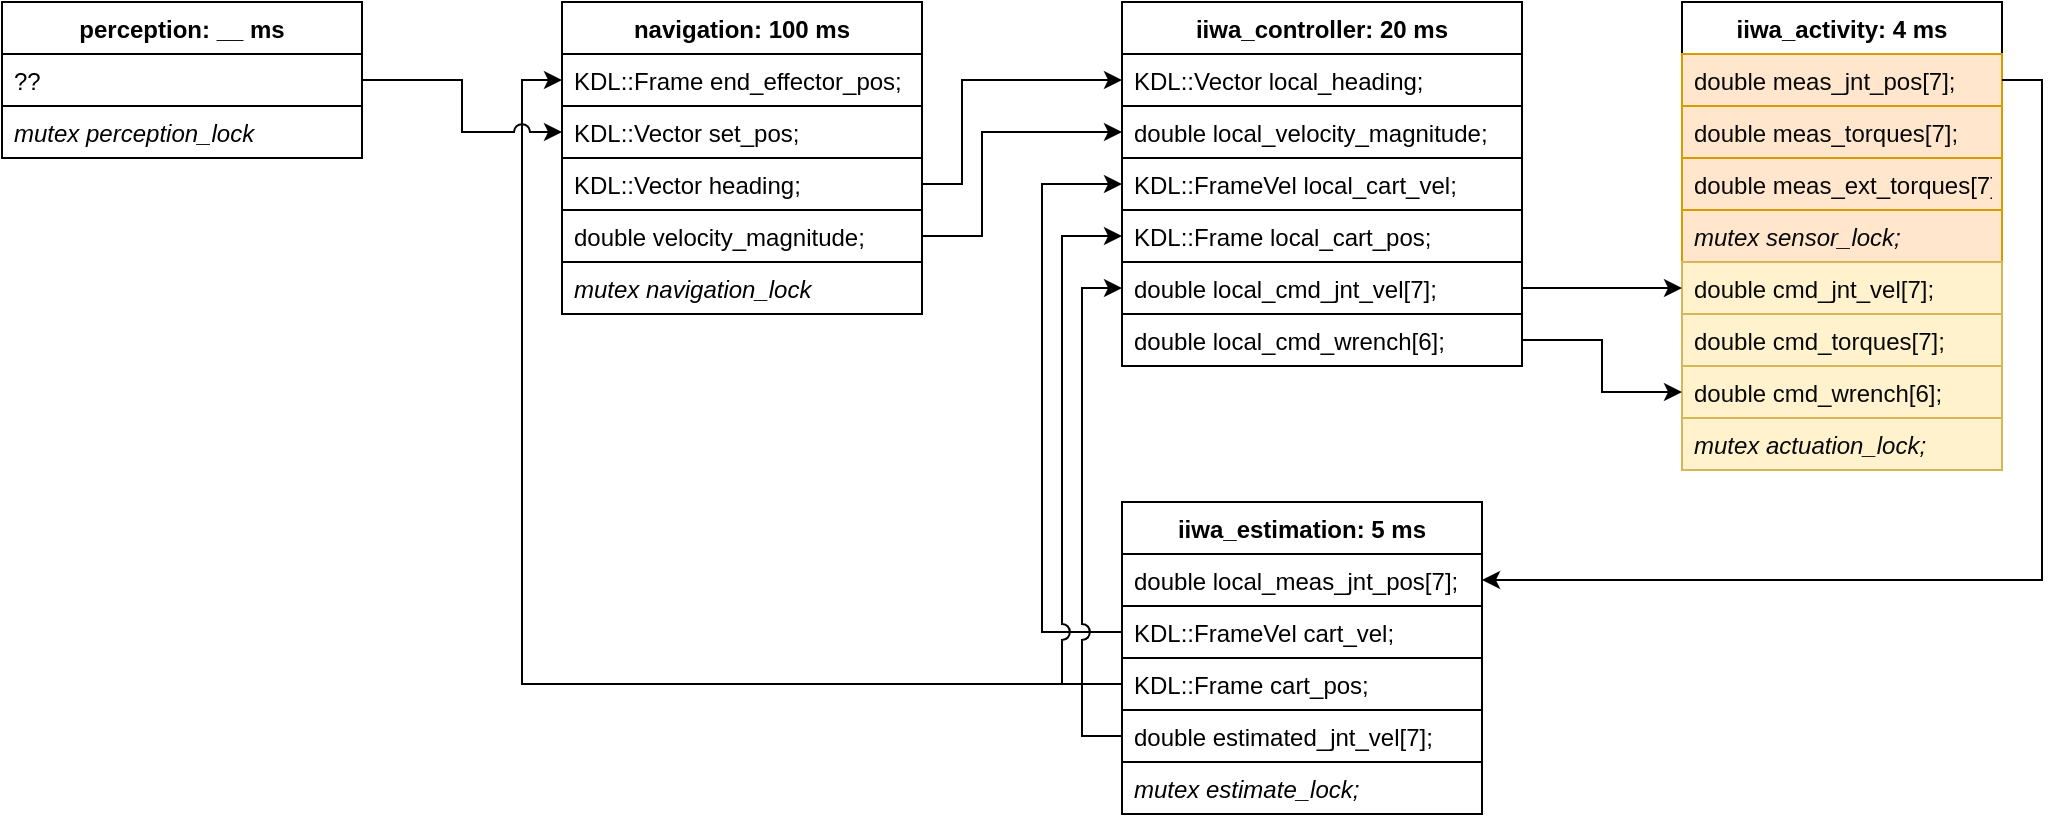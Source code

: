 <mxfile version="20.8.10" type="device"><diagram id="isR3lYBBgVFcOuXU4SVR" name="Page-1"><mxGraphModel dx="1386" dy="820" grid="1" gridSize="10" guides="1" tooltips="1" connect="1" arrows="1" fold="1" page="1" pageScale="1" pageWidth="1169" pageHeight="827" math="1" shadow="0"><root><mxCell id="0"/><mxCell id="1" parent="0"/><mxCell id="2z5hCUkhCzuRCk7MOXWT-2" value="iiwa_activity: 4 ms" style="swimlane;fontStyle=1;align=center;verticalAlign=top;childLayout=stackLayout;horizontal=1;startSize=26;horizontalStack=0;resizeParent=1;resizeParentMax=0;resizeLast=0;collapsible=1;marginBottom=0;rotation=0;" parent="1" vertex="1"><mxGeometry x="940" y="40" width="160" height="234" as="geometry"><mxRectangle x="520" y="210" width="160" height="30" as="alternateBounds"/></mxGeometry></mxCell><mxCell id="2z5hCUkhCzuRCk7MOXWT-3" value="double meas_jnt_pos[7];" style="text;strokeColor=#d79b00;fillColor=#ffe6cc;align=left;verticalAlign=top;spacingLeft=4;spacingRight=4;overflow=hidden;rotatable=0;points=[[0,0.5],[1,0.5]];portConstraint=eastwest;fontColor=#080808;" parent="2z5hCUkhCzuRCk7MOXWT-2" vertex="1"><mxGeometry y="26" width="160" height="26" as="geometry"/></mxCell><mxCell id="2z5hCUkhCzuRCk7MOXWT-11" value="double meas_torques[7];" style="text;strokeColor=#d79b00;fillColor=#ffe6cc;align=left;verticalAlign=top;spacingLeft=4;spacingRight=4;overflow=hidden;rotatable=0;points=[[0,0.5],[1,0.5]];portConstraint=eastwest;fontColor=#080808;" parent="2z5hCUkhCzuRCk7MOXWT-2" vertex="1"><mxGeometry y="52" width="160" height="26" as="geometry"/></mxCell><mxCell id="2z5hCUkhCzuRCk7MOXWT-12" value="double meas_ext_torques[7];" style="text;strokeColor=#d79b00;fillColor=#ffe6cc;align=left;verticalAlign=top;spacingLeft=4;spacingRight=4;overflow=hidden;rotatable=0;points=[[0,0.5],[1,0.5]];portConstraint=eastwest;fontColor=#080808;" parent="2z5hCUkhCzuRCk7MOXWT-2" vertex="1"><mxGeometry y="78" width="160" height="26" as="geometry"/></mxCell><mxCell id="viwQj21G1f65lm8UQLOF-1" value="mutex sensor_lock;" style="text;strokeColor=#d79b00;fillColor=#ffe6cc;align=left;verticalAlign=top;spacingLeft=4;spacingRight=4;overflow=hidden;rotatable=0;points=[[0,0.5],[1,0.5]];portConstraint=eastwest;fontStyle=2;fontColor=#080808;" vertex="1" parent="2z5hCUkhCzuRCk7MOXWT-2"><mxGeometry y="104" width="160" height="26" as="geometry"/></mxCell><mxCell id="2z5hCUkhCzuRCk7MOXWT-5" value="double cmd_jnt_vel[7];" style="text;strokeColor=#d6b656;fillColor=#fff2cc;align=left;verticalAlign=top;spacingLeft=4;spacingRight=4;overflow=hidden;rotatable=0;points=[[0,0.5],[1,0.5]];portConstraint=eastwest;fontColor=#080808;" parent="2z5hCUkhCzuRCk7MOXWT-2" vertex="1"><mxGeometry y="130" width="160" height="26" as="geometry"/></mxCell><mxCell id="2z5hCUkhCzuRCk7MOXWT-7" value="double cmd_torques[7];" style="text;strokeColor=#d6b656;fillColor=#fff2cc;align=left;verticalAlign=top;spacingLeft=4;spacingRight=4;overflow=hidden;rotatable=0;points=[[0,0.5],[1,0.5]];portConstraint=eastwest;fontColor=#080808;" parent="2z5hCUkhCzuRCk7MOXWT-2" vertex="1"><mxGeometry y="156" width="160" height="26" as="geometry"/></mxCell><mxCell id="2z5hCUkhCzuRCk7MOXWT-10" value="double cmd_wrench[6];" style="text;strokeColor=#d6b656;fillColor=#fff2cc;align=left;verticalAlign=top;spacingLeft=4;spacingRight=4;overflow=hidden;rotatable=0;points=[[0,0.5],[1,0.5]];portConstraint=eastwest;fontColor=#080808;" parent="2z5hCUkhCzuRCk7MOXWT-2" vertex="1"><mxGeometry y="182" width="160" height="26" as="geometry"/></mxCell><mxCell id="viwQj21G1f65lm8UQLOF-2" value="mutex actuation_lock;" style="text;strokeColor=#d6b656;fillColor=#fff2cc;align=left;verticalAlign=top;spacingLeft=4;spacingRight=4;overflow=hidden;rotatable=0;points=[[0,0.5],[1,0.5]];portConstraint=eastwest;fontStyle=2;fontColor=#080808;" vertex="1" parent="2z5hCUkhCzuRCk7MOXWT-2"><mxGeometry y="208" width="160" height="26" as="geometry"/></mxCell><mxCell id="2z5hCUkhCzuRCk7MOXWT-13" value="iiwa_controller: 20 ms" style="swimlane;fontStyle=1;align=center;verticalAlign=top;childLayout=stackLayout;horizontal=1;startSize=26;horizontalStack=0;resizeParent=1;resizeParentMax=0;resizeLast=0;collapsible=1;marginBottom=0;rotation=0;" parent="1" vertex="1"><mxGeometry x="660" y="40" width="200" height="182" as="geometry"><mxRectangle x="520" y="210" width="160" height="30" as="alternateBounds"/></mxGeometry></mxCell><mxCell id="viwQj21G1f65lm8UQLOF-11" value="KDL::Vector local_heading;" style="text;strokeColor=default;fillColor=none;align=left;verticalAlign=top;spacingLeft=4;spacingRight=4;overflow=hidden;rotatable=0;points=[[0,0.5],[1,0.5]];portConstraint=eastwest;" vertex="1" parent="2z5hCUkhCzuRCk7MOXWT-13"><mxGeometry y="26" width="200" height="26" as="geometry"/></mxCell><mxCell id="viwQj21G1f65lm8UQLOF-12" value="double local_velocity_magnitude;" style="text;strokeColor=default;fillColor=none;align=left;verticalAlign=top;spacingLeft=4;spacingRight=4;overflow=hidden;rotatable=0;points=[[0,0.5],[1,0.5]];portConstraint=eastwest;" vertex="1" parent="2z5hCUkhCzuRCk7MOXWT-13"><mxGeometry y="52" width="200" height="26" as="geometry"/></mxCell><mxCell id="viwQj21G1f65lm8UQLOF-13" value="KDL::FrameVel local_cart_vel;" style="text;strokeColor=default;fillColor=none;align=left;verticalAlign=top;spacingLeft=4;spacingRight=4;overflow=hidden;rotatable=0;points=[[0,0.5],[1,0.5]];portConstraint=eastwest;" vertex="1" parent="2z5hCUkhCzuRCk7MOXWT-13"><mxGeometry y="78" width="200" height="26" as="geometry"/></mxCell><mxCell id="viwQj21G1f65lm8UQLOF-14" value="KDL::Frame local_cart_pos;" style="text;strokeColor=default;fillColor=none;align=left;verticalAlign=top;spacingLeft=4;spacingRight=4;overflow=hidden;rotatable=0;points=[[0,0.5],[1,0.5]];portConstraint=eastwest;" vertex="1" parent="2z5hCUkhCzuRCk7MOXWT-13"><mxGeometry y="104" width="200" height="26" as="geometry"/></mxCell><mxCell id="viwQj21G1f65lm8UQLOF-22" value="double local_cmd_jnt_vel[7];" style="text;strokeColor=default;fillColor=none;align=left;verticalAlign=top;spacingLeft=4;spacingRight=4;overflow=hidden;rotatable=0;points=[[0,0.5],[1,0.5]];portConstraint=eastwest;" vertex="1" parent="2z5hCUkhCzuRCk7MOXWT-13"><mxGeometry y="130" width="200" height="26" as="geometry"/></mxCell><mxCell id="2z5hCUkhCzuRCk7MOXWT-19" value="double local_cmd_wrench[6];" style="text;strokeColor=default;fillColor=none;align=left;verticalAlign=top;spacingLeft=4;spacingRight=4;overflow=hidden;rotatable=0;points=[[0,0.5],[1,0.5]];portConstraint=eastwest;" parent="2z5hCUkhCzuRCk7MOXWT-13" vertex="1"><mxGeometry y="156" width="200" height="26" as="geometry"/></mxCell><mxCell id="2z5hCUkhCzuRCk7MOXWT-20" value="navigation: 100 ms" style="swimlane;fontStyle=1;align=center;verticalAlign=top;childLayout=stackLayout;horizontal=1;startSize=26;horizontalStack=0;resizeParent=1;resizeParentMax=0;resizeLast=0;collapsible=1;marginBottom=0;rotation=0;" parent="1" vertex="1"><mxGeometry x="380" y="40" width="180" height="156" as="geometry"><mxRectangle x="520" y="210" width="160" height="30" as="alternateBounds"/></mxGeometry></mxCell><mxCell id="viwQj21G1f65lm8UQLOF-10" value="KDL::Frame end_effector_pos;" style="text;strokeColor=none;fillColor=none;align=left;verticalAlign=top;spacingLeft=4;spacingRight=4;overflow=hidden;rotatable=0;points=[[0,0.5],[1,0.5]];portConstraint=eastwest;" vertex="1" parent="2z5hCUkhCzuRCk7MOXWT-20"><mxGeometry y="26" width="180" height="26" as="geometry"/></mxCell><mxCell id="viwQj21G1f65lm8UQLOF-8" value="KDL::Vector set_pos;" style="text;strokeColor=default;fillColor=none;align=left;verticalAlign=top;spacingLeft=4;spacingRight=4;overflow=hidden;rotatable=0;points=[[0,0.5],[1,0.5]];portConstraint=eastwest;" vertex="1" parent="2z5hCUkhCzuRCk7MOXWT-20"><mxGeometry y="52" width="180" height="26" as="geometry"/></mxCell><mxCell id="2z5hCUkhCzuRCk7MOXWT-21" value="KDL::Vector heading;" style="text;strokeColor=none;fillColor=none;align=left;verticalAlign=top;spacingLeft=4;spacingRight=4;overflow=hidden;rotatable=0;points=[[0,0.5],[1,0.5]];portConstraint=eastwest;" parent="2z5hCUkhCzuRCk7MOXWT-20" vertex="1"><mxGeometry y="78" width="180" height="26" as="geometry"/></mxCell><mxCell id="2z5hCUkhCzuRCk7MOXWT-26" value="double velocity_magnitude;" style="text;strokeColor=default;fillColor=none;align=left;verticalAlign=top;spacingLeft=4;spacingRight=4;overflow=hidden;rotatable=0;points=[[0,0.5],[1,0.5]];portConstraint=eastwest;" parent="2z5hCUkhCzuRCk7MOXWT-20" vertex="1"><mxGeometry y="104" width="180" height="26" as="geometry"/></mxCell><mxCell id="viwQj21G1f65lm8UQLOF-3" value="mutex navigation_lock" style="text;strokeColor=default;fillColor=none;align=left;verticalAlign=top;spacingLeft=4;spacingRight=4;overflow=hidden;rotatable=0;points=[[0,0.5],[1,0.5]];portConstraint=eastwest;fontStyle=2" vertex="1" parent="2z5hCUkhCzuRCk7MOXWT-20"><mxGeometry y="130" width="180" height="26" as="geometry"/></mxCell><mxCell id="2z5hCUkhCzuRCk7MOXWT-27" value="iiwa_estimation: 5 ms" style="swimlane;fontStyle=1;align=center;verticalAlign=top;childLayout=stackLayout;horizontal=1;startSize=26;horizontalStack=0;resizeParent=1;resizeParentMax=0;resizeLast=0;collapsible=1;marginBottom=0;rotation=0;" parent="1" vertex="1"><mxGeometry x="660" y="290" width="180" height="156" as="geometry"><mxRectangle x="520" y="210" width="160" height="30" as="alternateBounds"/></mxGeometry></mxCell><mxCell id="viwQj21G1f65lm8UQLOF-7" value="double local_meas_jnt_pos[7];" style="text;strokeColor=default;fillColor=none;align=left;verticalAlign=top;spacingLeft=4;spacingRight=4;overflow=hidden;rotatable=0;points=[[0,0.5],[1,0.5]];portConstraint=eastwest;fontStyle=0" vertex="1" parent="2z5hCUkhCzuRCk7MOXWT-27"><mxGeometry y="26" width="180" height="26" as="geometry"/></mxCell><mxCell id="viwQj21G1f65lm8UQLOF-4" value="KDL::FrameVel cart_vel;" style="text;strokeColor=default;fillColor=none;align=left;verticalAlign=top;spacingLeft=4;spacingRight=4;overflow=hidden;rotatable=0;points=[[0,0.5],[1,0.5]];portConstraint=eastwest;fontStyle=0" vertex="1" parent="2z5hCUkhCzuRCk7MOXWT-27"><mxGeometry y="52" width="180" height="26" as="geometry"/></mxCell><mxCell id="viwQj21G1f65lm8UQLOF-5" value="KDL::Frame cart_pos;" style="text;strokeColor=default;fillColor=none;align=left;verticalAlign=top;spacingLeft=4;spacingRight=4;overflow=hidden;rotatable=0;points=[[0,0.5],[1,0.5]];portConstraint=eastwest;fontStyle=0" vertex="1" parent="2z5hCUkhCzuRCk7MOXWT-27"><mxGeometry y="78" width="180" height="26" as="geometry"/></mxCell><mxCell id="viwQj21G1f65lm8UQLOF-6" value="double estimated_jnt_vel[7];" style="text;strokeColor=default;fillColor=none;align=left;verticalAlign=top;spacingLeft=4;spacingRight=4;overflow=hidden;rotatable=0;points=[[0,0.5],[1,0.5]];portConstraint=eastwest;fontStyle=0" vertex="1" parent="2z5hCUkhCzuRCk7MOXWT-27"><mxGeometry y="104" width="180" height="26" as="geometry"/></mxCell><mxCell id="2z5hCUkhCzuRCk7MOXWT-29" value="mutex estimate_lock;" style="text;strokeColor=default;fillColor=none;align=left;verticalAlign=top;spacingLeft=4;spacingRight=4;overflow=hidden;rotatable=0;points=[[0,0.5],[1,0.5]];portConstraint=eastwest;fontStyle=2" parent="2z5hCUkhCzuRCk7MOXWT-27" vertex="1"><mxGeometry y="130" width="180" height="26" as="geometry"/></mxCell><mxCell id="2z5hCUkhCzuRCk7MOXWT-30" style="edgeStyle=orthogonalEdgeStyle;rounded=0;orthogonalLoop=1;jettySize=auto;html=1;exitX=1;exitY=0.5;exitDx=0;exitDy=0;entryX=1;entryY=0.5;entryDx=0;entryDy=0;" parent="1" source="2z5hCUkhCzuRCk7MOXWT-3" target="viwQj21G1f65lm8UQLOF-7" edge="1"><mxGeometry relative="1" as="geometry"><Array as="points"><mxPoint x="1120" y="79"/><mxPoint x="1120" y="329"/></Array></mxGeometry></mxCell><mxCell id="viwQj21G1f65lm8UQLOF-15" style="edgeStyle=orthogonalEdgeStyle;rounded=0;orthogonalLoop=1;jettySize=auto;html=1;exitX=1;exitY=0.5;exitDx=0;exitDy=0;entryX=0;entryY=0.5;entryDx=0;entryDy=0;fontColor=#080808;" edge="1" parent="1" source="2z5hCUkhCzuRCk7MOXWT-21" target="viwQj21G1f65lm8UQLOF-11"><mxGeometry relative="1" as="geometry"><Array as="points"><mxPoint x="580" y="131"/><mxPoint x="580" y="79"/></Array></mxGeometry></mxCell><mxCell id="viwQj21G1f65lm8UQLOF-16" style="edgeStyle=orthogonalEdgeStyle;rounded=0;orthogonalLoop=1;jettySize=auto;html=1;exitX=1;exitY=0.5;exitDx=0;exitDy=0;entryX=0;entryY=0.5;entryDx=0;entryDy=0;fontColor=#080808;" edge="1" parent="1" source="2z5hCUkhCzuRCk7MOXWT-26" target="viwQj21G1f65lm8UQLOF-12"><mxGeometry relative="1" as="geometry"><Array as="points"><mxPoint x="590" y="157"/><mxPoint x="590" y="105"/></Array></mxGeometry></mxCell><mxCell id="viwQj21G1f65lm8UQLOF-17" style="edgeStyle=orthogonalEdgeStyle;rounded=0;orthogonalLoop=1;jettySize=auto;html=1;exitX=1;exitY=0.5;exitDx=0;exitDy=0;entryX=0;entryY=0.5;entryDx=0;entryDy=0;fontColor=#080808;" edge="1" parent="1" source="2z5hCUkhCzuRCk7MOXWT-19" target="2z5hCUkhCzuRCk7MOXWT-10"><mxGeometry relative="1" as="geometry"/></mxCell><mxCell id="viwQj21G1f65lm8UQLOF-18" style="edgeStyle=orthogonalEdgeStyle;rounded=0;orthogonalLoop=1;jettySize=auto;html=1;exitX=0;exitY=0.5;exitDx=0;exitDy=0;entryX=0;entryY=0.5;entryDx=0;entryDy=0;fontColor=#080808;" edge="1" parent="1" source="viwQj21G1f65lm8UQLOF-5" target="viwQj21G1f65lm8UQLOF-10"><mxGeometry relative="1" as="geometry"/></mxCell><mxCell id="viwQj21G1f65lm8UQLOF-19" style="edgeStyle=orthogonalEdgeStyle;rounded=0;orthogonalLoop=1;jettySize=auto;html=1;exitX=0;exitY=0.5;exitDx=0;exitDy=0;entryX=0;entryY=0.5;entryDx=0;entryDy=0;fontColor=#080808;" edge="1" parent="1" source="viwQj21G1f65lm8UQLOF-4" target="viwQj21G1f65lm8UQLOF-13"><mxGeometry relative="1" as="geometry"><Array as="points"><mxPoint x="620" y="355"/><mxPoint x="620" y="131"/></Array></mxGeometry></mxCell><mxCell id="viwQj21G1f65lm8UQLOF-20" style="edgeStyle=orthogonalEdgeStyle;rounded=0;orthogonalLoop=1;jettySize=auto;html=1;exitX=0;exitY=0.5;exitDx=0;exitDy=0;entryX=0;entryY=0.5;entryDx=0;entryDy=0;fontColor=#080808;jumpStyle=arc;jumpSize=8;" edge="1" parent="1" source="viwQj21G1f65lm8UQLOF-5" target="viwQj21G1f65lm8UQLOF-14"><mxGeometry relative="1" as="geometry"><Array as="points"><mxPoint x="630" y="381"/><mxPoint x="630" y="157"/></Array></mxGeometry></mxCell><mxCell id="viwQj21G1f65lm8UQLOF-23" style="edgeStyle=orthogonalEdgeStyle;rounded=0;jumpStyle=arc;jumpSize=8;orthogonalLoop=1;jettySize=auto;html=1;exitX=0;exitY=0.5;exitDx=0;exitDy=0;entryX=0;entryY=0.5;entryDx=0;entryDy=0;fontColor=#080808;" edge="1" parent="1" source="viwQj21G1f65lm8UQLOF-6" target="viwQj21G1f65lm8UQLOF-22"><mxGeometry relative="1" as="geometry"><Array as="points"><mxPoint x="640" y="407"/><mxPoint x="640" y="183"/></Array></mxGeometry></mxCell><mxCell id="viwQj21G1f65lm8UQLOF-24" style="edgeStyle=orthogonalEdgeStyle;rounded=0;jumpStyle=arc;jumpSize=8;orthogonalLoop=1;jettySize=auto;html=1;exitX=1;exitY=0.5;exitDx=0;exitDy=0;entryX=0;entryY=0.5;entryDx=0;entryDy=0;fontColor=#080808;" edge="1" parent="1" source="viwQj21G1f65lm8UQLOF-22" target="2z5hCUkhCzuRCk7MOXWT-5"><mxGeometry relative="1" as="geometry"/></mxCell><mxCell id="viwQj21G1f65lm8UQLOF-25" value="perception: __ ms" style="swimlane;fontStyle=1;align=center;verticalAlign=top;childLayout=stackLayout;horizontal=1;startSize=26;horizontalStack=0;resizeParent=1;resizeParentMax=0;resizeLast=0;collapsible=1;marginBottom=0;rotation=0;" vertex="1" parent="1"><mxGeometry x="100" y="40" width="180" height="78" as="geometry"><mxRectangle x="520" y="210" width="160" height="30" as="alternateBounds"/></mxGeometry></mxCell><mxCell id="viwQj21G1f65lm8UQLOF-29" value="??" style="text;strokeColor=default;fillColor=none;align=left;verticalAlign=top;spacingLeft=4;spacingRight=4;overflow=hidden;rotatable=0;points=[[0,0.5],[1,0.5]];portConstraint=eastwest;" vertex="1" parent="viwQj21G1f65lm8UQLOF-25"><mxGeometry y="26" width="180" height="26" as="geometry"/></mxCell><mxCell id="viwQj21G1f65lm8UQLOF-30" value="mutex perception_lock" style="text;strokeColor=default;fillColor=none;align=left;verticalAlign=top;spacingLeft=4;spacingRight=4;overflow=hidden;rotatable=0;points=[[0,0.5],[1,0.5]];portConstraint=eastwest;fontStyle=2" vertex="1" parent="viwQj21G1f65lm8UQLOF-25"><mxGeometry y="52" width="180" height="26" as="geometry"/></mxCell><mxCell id="viwQj21G1f65lm8UQLOF-31" style="edgeStyle=orthogonalEdgeStyle;rounded=0;jumpStyle=arc;jumpSize=8;orthogonalLoop=1;jettySize=auto;html=1;exitX=1;exitY=0.5;exitDx=0;exitDy=0;entryX=0;entryY=0.5;entryDx=0;entryDy=0;fontColor=#080808;" edge="1" parent="1" source="viwQj21G1f65lm8UQLOF-29" target="viwQj21G1f65lm8UQLOF-8"><mxGeometry relative="1" as="geometry"/></mxCell></root></mxGraphModel></diagram></mxfile>